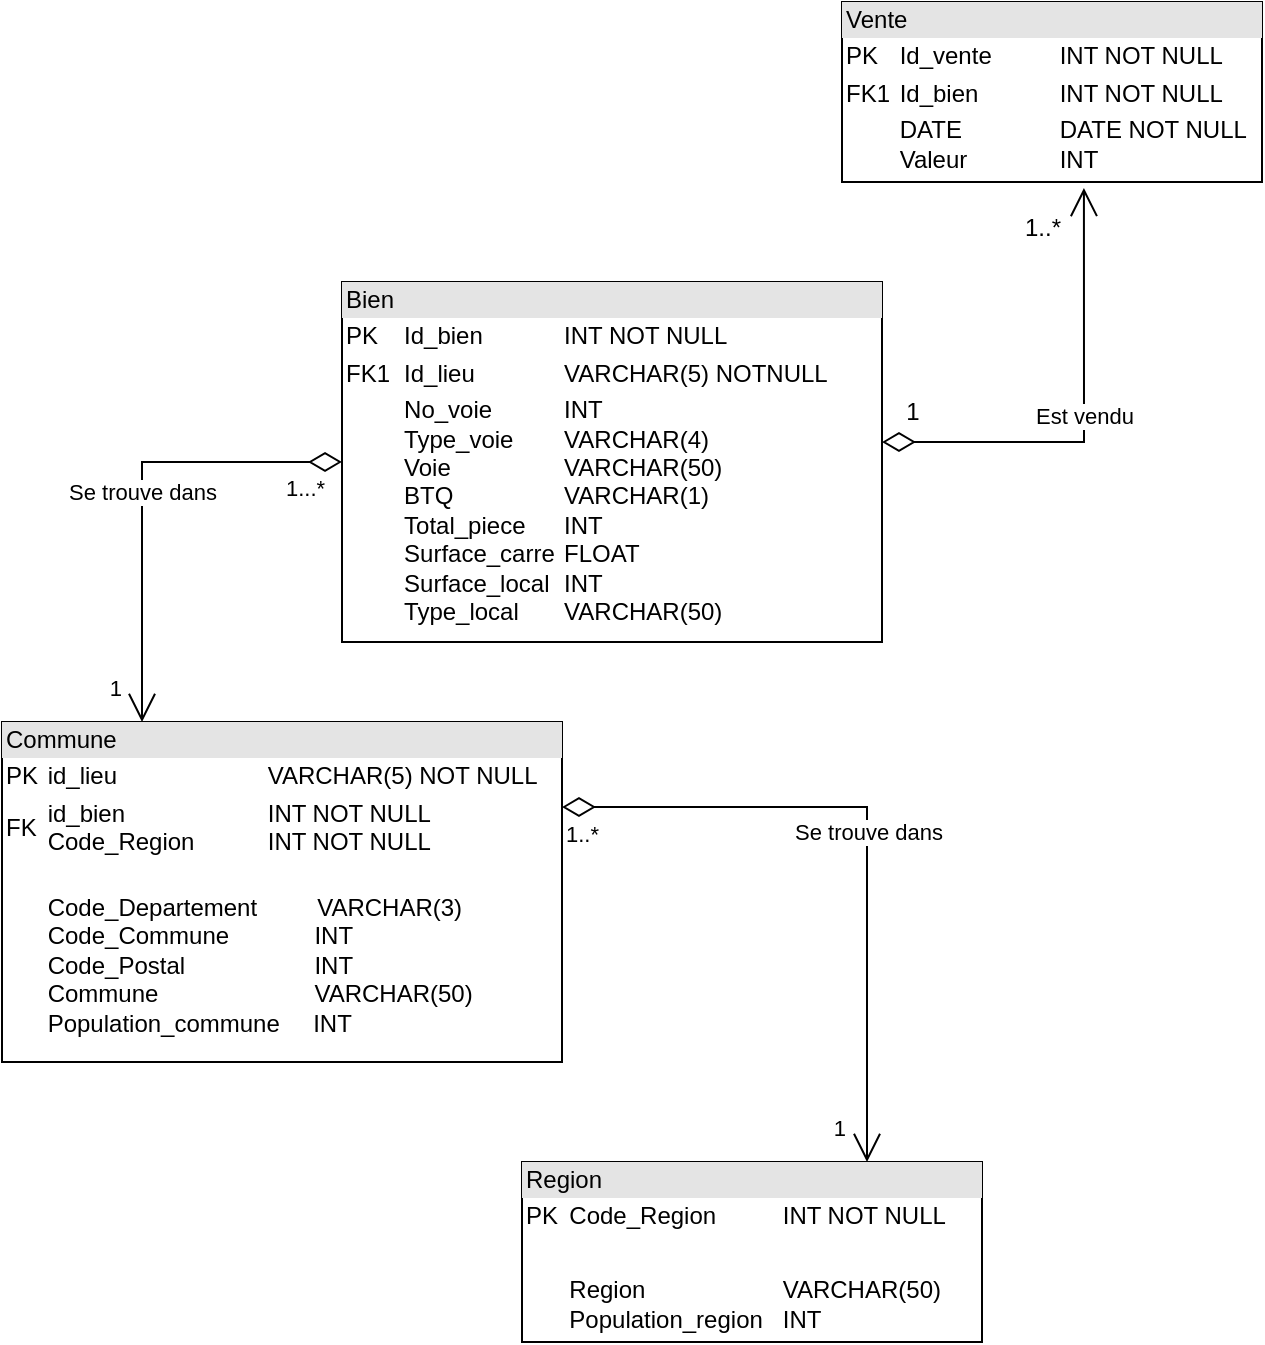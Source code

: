 <mxfile version="22.0.8" type="device">
  <diagram name="Page-1" id="i1cJpjYYVVeOINTHQPeM">
    <mxGraphModel dx="1393" dy="766" grid="1" gridSize="10" guides="1" tooltips="1" connect="1" arrows="1" fold="1" page="1" pageScale="1" pageWidth="827" pageHeight="1169" math="0" shadow="0">
      <root>
        <mxCell id="0" />
        <mxCell id="1" parent="0" />
        <mxCell id="hP7UhjFE6iat9EvsdLFv-13" value="&lt;div style=&quot;box-sizing:border-box;width:100%;background:#e4e4e4;padding:2px;&quot;&gt;Bien&lt;/div&gt;&lt;table style=&quot;width:100%;font-size:1em;&quot; cellpadding=&quot;2&quot; cellspacing=&quot;0&quot;&gt;&lt;tbody&gt;&lt;tr&gt;&lt;td&gt;PK&lt;/td&gt;&lt;td&gt;Id_bien&lt;span style=&quot;white-space: pre;&quot;&gt;&#x9;&lt;/span&gt;&lt;span style=&quot;white-space: pre;&quot;&gt;&#x9;&lt;/span&gt;INT NOT NULL&lt;/td&gt;&lt;/tr&gt;&lt;tr&gt;&lt;td&gt;FK1&lt;/td&gt;&lt;td&gt;Id_lieu&lt;span style=&quot;white-space: pre;&quot;&gt;&#x9;&lt;/span&gt;&lt;span style=&quot;white-space: pre;&quot;&gt;&#x9;&lt;/span&gt;VARCHAR(5) NOTNULL&lt;/td&gt;&lt;/tr&gt;&lt;tr&gt;&lt;td&gt;&lt;/td&gt;&lt;td&gt;No_voie&lt;span style=&quot;white-space: pre;&quot;&gt;&#x9;&lt;/span&gt;&lt;span style=&quot;white-space: pre;&quot;&gt;&#x9;&lt;/span&gt;INT&lt;br&gt;Type_voie&lt;span style=&quot;white-space: pre;&quot;&gt;&#x9;&lt;/span&gt;VARCHAR(4)&lt;br&gt;Voie&lt;span style=&quot;white-space: pre;&quot;&gt;&#x9;&lt;/span&gt;&lt;span style=&quot;white-space: pre;&quot;&gt;&#x9;&lt;/span&gt;&lt;span style=&quot;white-space: pre;&quot;&gt;&#x9;&lt;/span&gt;VARCHAR(50)&lt;br&gt;BTQ&lt;span style=&quot;white-space: pre;&quot;&gt;&#x9;&lt;/span&gt;&lt;span style=&quot;white-space: pre;&quot;&gt;&#x9;&lt;/span&gt;&lt;span style=&quot;white-space: pre;&quot;&gt;&#x9;&lt;/span&gt;VARCHAR(1)&lt;br&gt;Total_piece&lt;span style=&quot;white-space: pre;&quot;&gt;&#x9;&lt;/span&gt;INT&lt;br&gt;Surface_carre&lt;span style=&quot;white-space: pre;&quot;&gt;&#x9;&lt;/span&gt;FLOAT&lt;br&gt;Surface_local&lt;span style=&quot;white-space: pre;&quot;&gt;&#x9;&lt;/span&gt;INT&lt;br&gt;Type_local&lt;span style=&quot;white-space: pre;&quot;&gt;&#x9;&lt;/span&gt;VARCHAR(50)&lt;br&gt;&lt;br&gt;&lt;br&gt;&lt;br&gt;&lt;br&gt;&lt;/td&gt;&lt;/tr&gt;&lt;/tbody&gt;&lt;/table&gt;" style="verticalAlign=top;align=left;overflow=fill;html=1;whiteSpace=wrap;" vertex="1" parent="1">
          <mxGeometry x="270" y="180" width="270" height="180" as="geometry" />
        </mxCell>
        <mxCell id="hP7UhjFE6iat9EvsdLFv-15" value="&lt;div style=&quot;box-sizing:border-box;width:100%;background:#e4e4e4;padding:2px;&quot;&gt;Vente&lt;/div&gt;&lt;table style=&quot;width:100%;font-size:1em;&quot; cellpadding=&quot;2&quot; cellspacing=&quot;0&quot;&gt;&lt;tbody&gt;&lt;tr&gt;&lt;td&gt;PK&lt;/td&gt;&lt;td&gt;Id_vente&lt;span style=&quot;white-space: pre;&quot;&gt;&#x9;&lt;/span&gt;&lt;span style=&quot;white-space: pre;&quot;&gt;&#x9;&lt;/span&gt;INT NOT NULL&lt;/td&gt;&lt;/tr&gt;&lt;tr&gt;&lt;td&gt;FK1&lt;/td&gt;&lt;td&gt;Id_bien&lt;span style=&quot;white-space: pre;&quot;&gt;&#x9;&lt;/span&gt;&lt;span style=&quot;white-space: pre;&quot;&gt;&#x9;&lt;/span&gt;INT NOT NULL&lt;/td&gt;&lt;/tr&gt;&lt;tr&gt;&lt;td&gt;&lt;/td&gt;&lt;td&gt;DATE&lt;span style=&quot;white-space: pre;&quot;&gt;&#x9;&lt;/span&gt;&lt;span style=&quot;white-space: pre;&quot;&gt;&#x9;&lt;/span&gt;DATE NOT NULL&lt;br&gt;Valeur&lt;span style=&quot;white-space: pre;&quot;&gt;&#x9;&lt;/span&gt;&lt;span style=&quot;white-space: pre;&quot;&gt;&#x9;&lt;/span&gt;INT&lt;/td&gt;&lt;/tr&gt;&lt;/tbody&gt;&lt;/table&gt;" style="verticalAlign=top;align=left;overflow=fill;html=1;whiteSpace=wrap;" vertex="1" parent="1">
          <mxGeometry x="520" y="40" width="210" height="90" as="geometry" />
        </mxCell>
        <mxCell id="hP7UhjFE6iat9EvsdLFv-16" value="&lt;div style=&quot;box-sizing:border-box;width:100%;background:#e4e4e4;padding:2px;&quot;&gt;Commune&lt;/div&gt;&lt;table style=&quot;width:100%;font-size:1em;&quot; cellpadding=&quot;2&quot; cellspacing=&quot;0&quot;&gt;&lt;tbody&gt;&lt;tr&gt;&lt;td&gt;PK&lt;/td&gt;&lt;td&gt;id_lieu&lt;span style=&quot;&quot;&gt;&lt;span style=&quot;white-space: pre;&quot;&gt;&amp;nbsp;&amp;nbsp;&amp;nbsp;&amp;nbsp;&lt;/span&gt;&lt;span style=&quot;&quot;&gt;&lt;span style=&quot;white-space: pre;&quot;&gt;&amp;nbsp;&amp;nbsp;&amp;nbsp;&amp;nbsp;&lt;/span&gt;&lt;span style=&quot;&quot;&gt;&lt;span style=&quot;white-space: pre;&quot;&gt;&amp;nbsp;&amp;nbsp;&lt;span style=&quot;white-space: pre;&quot;&gt;&#x9;&lt;/span&gt;&lt;span style=&quot;white-space: pre;&quot;&gt;&#x9;&lt;/span&gt; &lt;/span&gt;&lt;/span&gt;&lt;/span&gt;&lt;/span&gt;VARCHAR(5) NOT NULL&lt;/td&gt;&lt;/tr&gt;&lt;tr&gt;&lt;td&gt;FK&lt;/td&gt;&lt;td&gt;id_bien&lt;span style=&quot;&quot;&gt;&lt;span style=&quot;white-space: pre;&quot;&gt;&amp;nbsp;&amp;nbsp;&amp;nbsp;&amp;nbsp;&lt;/span&gt;&lt;span style=&quot;&quot;&gt;&lt;span style=&quot;white-space: pre;&quot;&gt;&amp;nbsp;&amp;nbsp;&amp;nbsp;&amp;nbsp;&lt;span style=&quot;white-space: pre;&quot;&gt;&#x9;&lt;/span&gt;&lt;/span&gt;&lt;/span&gt;&lt;span style=&quot;&quot;&gt;&lt;span style=&quot;white-space: pre;&quot;&gt;&amp;nbsp;&amp;nbsp;&amp;nbsp;&amp;nbsp;&lt;/span&gt;&lt;/span&gt;&lt;/span&gt;&lt;span style=&quot;&quot;&gt;&lt;span style=&quot;white-space: pre;&quot;&gt;&amp;nbsp;&amp;nbsp;&amp;nbsp;&amp;nbsp; &lt;/span&gt;&lt;/span&gt;INT NOT NULL&lt;br&gt;Code_Region&lt;span style=&quot;white-space: pre;&quot;&gt;&amp;nbsp;&lt;span style=&quot;white-space: pre;&quot;&gt;&#x9;&lt;/span&gt;&lt;span style=&quot;white-space: pre;&quot;&gt;&#x9;&lt;/span&gt;&lt;/span&gt;&lt;span style=&quot;border-color: var(--border-color);&quot;&gt;&lt;span style=&quot;white-space: pre;&quot;&gt;&amp;nbsp;&lt;/span&gt;&lt;/span&gt;INT NOT NULL&lt;br style=&quot;border-color: var(--border-color);&quot;&gt;&lt;/td&gt;&lt;/tr&gt;&lt;tr&gt;&lt;td&gt;&lt;br&gt;&lt;/td&gt;&lt;td&gt;&lt;br&gt;Code_Departement&lt;span style=&quot;&quot;&gt;&lt;span style=&quot;white-space: pre;&quot;&gt;&amp;nbsp;&amp;nbsp;&amp;nbsp;&amp;nbsp;&lt;/span&gt;&lt;/span&gt;&lt;span style=&quot;&quot;&gt;&lt;span style=&quot;white-space: pre;&quot;&gt;&amp;nbsp;&amp;nbsp;&amp;nbsp;&amp;nbsp; &lt;/span&gt;&lt;/span&gt;VARCHAR(3)&lt;br&gt;Code_Commune&lt;span style=&quot;white-space: pre;&quot;&gt;&#x9;&lt;/span&gt;&lt;span style=&quot;&quot;&gt;&lt;span style=&quot;white-space: pre;&quot;&gt;&amp;nbsp;&amp;nbsp;&amp;nbsp;&amp;nbsp;&lt;/span&gt;&lt;/span&gt;&lt;span style=&quot;&quot;&gt;&lt;span style=&quot;white-space: pre;&quot;&gt;&amp;nbsp;&amp;nbsp;&amp;nbsp;&amp;nbsp;&lt;/span&gt;&lt;/span&gt;INT&lt;br&gt;Code_Postal&lt;span style=&quot;&quot;&gt;&lt;span style=&quot;white-space: pre;&quot;&gt;&amp;nbsp;&amp;nbsp;&amp;nbsp;&amp;nbsp;&lt;span style=&quot;white-space: pre;&quot;&gt;&#x9;&lt;/span&gt;&lt;/span&gt;&lt;/span&gt;&lt;span style=&quot;&quot;&gt;&lt;span style=&quot;white-space: pre;&quot;&gt;&amp;nbsp;&amp;nbsp;&amp;nbsp;&amp;nbsp;&lt;/span&gt;&lt;/span&gt;&lt;span style=&quot;&quot;&gt;&lt;span style=&quot;white-space: pre;&quot;&gt;&amp;nbsp;&amp;nbsp;&amp;nbsp;&amp;nbsp;&lt;/span&gt;&lt;/span&gt;INT&lt;br&gt;Commune&lt;span style=&quot;&quot;&gt;&lt;span style=&quot;white-space: pre;&quot;&gt;&amp;nbsp;&amp;nbsp;&amp;nbsp;&amp;nbsp;&lt;/span&gt;&lt;/span&gt;&lt;span style=&quot;&quot;&gt;&lt;span style=&quot;white-space: pre;&quot;&gt;&amp;nbsp;&lt;span style=&quot;white-space: pre;&quot;&gt;&#x9;&lt;/span&gt;&lt;span style=&quot;white-space: pre;&quot;&gt;&#x9;&lt;/span&gt; &amp;nbsp;&amp;nbsp;&amp;nbsp;&lt;/span&gt;&lt;/span&gt;&lt;span style=&quot;&quot;&gt;&lt;span style=&quot;white-space: pre;&quot;&gt;&amp;nbsp;&amp;nbsp;&amp;nbsp;&amp;nbsp;&lt;/span&gt;&lt;/span&gt;VARCHAR(50)&lt;br&gt;Population_commune&lt;span style=&quot;&quot;&gt;&lt;span style=&quot;white-space: pre;&quot;&gt;&amp;nbsp;&amp;nbsp;  &amp;nbsp;&lt;/span&gt;&lt;/span&gt;INT&lt;/td&gt;&lt;/tr&gt;&lt;/tbody&gt;&lt;/table&gt;" style="verticalAlign=top;align=left;overflow=fill;html=1;whiteSpace=wrap;" vertex="1" parent="1">
          <mxGeometry x="100" y="400" width="280" height="170" as="geometry" />
        </mxCell>
        <mxCell id="hP7UhjFE6iat9EvsdLFv-17" value="&lt;div style=&quot;box-sizing:border-box;width:100%;background:#e4e4e4;padding:2px;&quot;&gt;Region&lt;/div&gt;&lt;table style=&quot;width:100%;font-size:1em;&quot; cellpadding=&quot;2&quot; cellspacing=&quot;0&quot;&gt;&lt;tbody&gt;&lt;tr&gt;&lt;td&gt;PK&lt;/td&gt;&lt;td&gt;Code_Region&amp;nbsp;&lt;span style=&quot;white-space: pre;&quot;&gt;&#x9;&lt;/span&gt;&lt;span style=&quot;white-space: pre;&quot;&gt;&#x9;&lt;/span&gt;INT NOT NULL&lt;/td&gt;&lt;/tr&gt;&lt;tr&gt;&lt;td&gt;&lt;br&gt;&lt;/td&gt;&lt;td&gt;&lt;br&gt;&lt;/td&gt;&lt;/tr&gt;&lt;tr&gt;&lt;td&gt;&lt;/td&gt;&lt;td&gt;Region&lt;span style=&quot;white-space: pre;&quot;&gt;&#x9;&lt;/span&gt;&lt;span style=&quot;white-space: pre;&quot;&gt;&#x9;&lt;/span&gt;&lt;span style=&quot;white-space: pre;&quot;&gt;&#x9;&lt;/span&gt;VARCHAR(50)&lt;br&gt;Population_region&lt;span style=&quot;white-space: pre;&quot;&gt;&#x9;&lt;/span&gt;INT&lt;br&gt;&lt;br&gt;&lt;/td&gt;&lt;/tr&gt;&lt;/tbody&gt;&lt;/table&gt;" style="verticalAlign=top;align=left;overflow=fill;html=1;whiteSpace=wrap;" vertex="1" parent="1">
          <mxGeometry x="360" y="620" width="230" height="90" as="geometry" />
        </mxCell>
        <mxCell id="hP7UhjFE6iat9EvsdLFv-18" value="Est vendu" style="endArrow=open;html=1;endSize=12;startArrow=diamondThin;startSize=14;startFill=0;edgeStyle=orthogonalEdgeStyle;rounded=0;entryX=0.576;entryY=1.033;entryDx=0;entryDy=0;entryPerimeter=0;" edge="1" parent="1" target="hP7UhjFE6iat9EvsdLFv-15">
          <mxGeometry relative="1" as="geometry">
            <mxPoint x="540" y="260" as="sourcePoint" />
            <mxPoint x="700" y="260" as="targetPoint" />
            <Array as="points">
              <mxPoint x="641" y="260" />
            </Array>
          </mxGeometry>
        </mxCell>
        <mxCell id="hP7UhjFE6iat9EvsdLFv-21" value="Se trouve dans" style="endArrow=open;html=1;endSize=12;startArrow=diamondThin;startSize=14;startFill=0;edgeStyle=orthogonalEdgeStyle;rounded=0;exitX=0;exitY=0.5;exitDx=0;exitDy=0;entryX=0.25;entryY=0;entryDx=0;entryDy=0;" edge="1" parent="1" source="hP7UhjFE6iat9EvsdLFv-13" target="hP7UhjFE6iat9EvsdLFv-16">
          <mxGeometry relative="1" as="geometry">
            <mxPoint x="80" y="280" as="sourcePoint" />
            <mxPoint x="170" y="380" as="targetPoint" />
          </mxGeometry>
        </mxCell>
        <mxCell id="hP7UhjFE6iat9EvsdLFv-22" value="1...*&lt;br&gt;" style="edgeLabel;resizable=0;html=1;align=left;verticalAlign=top;" connectable="0" vertex="1" parent="hP7UhjFE6iat9EvsdLFv-21">
          <mxGeometry x="-1" relative="1" as="geometry">
            <mxPoint x="-30" as="offset" />
          </mxGeometry>
        </mxCell>
        <mxCell id="hP7UhjFE6iat9EvsdLFv-23" value="1" style="edgeLabel;resizable=0;html=1;align=right;verticalAlign=top;" connectable="0" vertex="1" parent="hP7UhjFE6iat9EvsdLFv-21">
          <mxGeometry x="1" relative="1" as="geometry">
            <mxPoint x="-10" y="-30" as="offset" />
          </mxGeometry>
        </mxCell>
        <mxCell id="hP7UhjFE6iat9EvsdLFv-24" value="Se trouve dans" style="endArrow=open;html=1;endSize=12;startArrow=diamondThin;startSize=14;startFill=0;edgeStyle=orthogonalEdgeStyle;rounded=0;exitX=1;exitY=0.25;exitDx=0;exitDy=0;entryX=0.75;entryY=0;entryDx=0;entryDy=0;" edge="1" parent="1" source="hP7UhjFE6iat9EvsdLFv-16" target="hP7UhjFE6iat9EvsdLFv-17">
          <mxGeometry relative="1" as="geometry">
            <mxPoint x="650" y="440" as="sourcePoint" />
            <mxPoint x="620" y="580" as="targetPoint" />
          </mxGeometry>
        </mxCell>
        <mxCell id="hP7UhjFE6iat9EvsdLFv-25" value="1..*&lt;br&gt;" style="edgeLabel;resizable=0;html=1;align=left;verticalAlign=top;" connectable="0" vertex="1" parent="hP7UhjFE6iat9EvsdLFv-24">
          <mxGeometry x="-1" relative="1" as="geometry" />
        </mxCell>
        <mxCell id="hP7UhjFE6iat9EvsdLFv-26" value="1" style="edgeLabel;resizable=0;html=1;align=right;verticalAlign=top;" connectable="0" vertex="1" parent="hP7UhjFE6iat9EvsdLFv-24">
          <mxGeometry x="1" relative="1" as="geometry">
            <mxPoint x="-10" y="-30" as="offset" />
          </mxGeometry>
        </mxCell>
        <mxCell id="hP7UhjFE6iat9EvsdLFv-27" value="1..*" style="text;html=1;align=center;verticalAlign=middle;resizable=0;points=[];autosize=1;strokeColor=none;fillColor=none;" vertex="1" parent="1">
          <mxGeometry x="600" y="138" width="40" height="30" as="geometry" />
        </mxCell>
        <mxCell id="hP7UhjFE6iat9EvsdLFv-28" value="1" style="text;html=1;align=center;verticalAlign=middle;resizable=0;points=[];autosize=1;strokeColor=none;fillColor=none;" vertex="1" parent="1">
          <mxGeometry x="540" y="230" width="30" height="30" as="geometry" />
        </mxCell>
      </root>
    </mxGraphModel>
  </diagram>
</mxfile>
